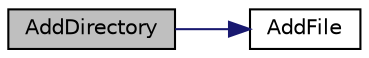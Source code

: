 digraph "AddDirectory"
{
  edge [fontname="Helvetica",fontsize="10",labelfontname="Helvetica",labelfontsize="10"];
  node [fontname="Helvetica",fontsize="10",shape=record];
  rankdir="LR";
  Node1 [label="AddDirectory",height=0.2,width=0.4,color="black", fillcolor="grey75", style="filled", fontcolor="black"];
  Node1 -> Node2 [color="midnightblue",fontsize="10",style="solid",fontname="Helvetica"];
  Node2 [label="AddFile",height=0.2,width=0.4,color="black", fillcolor="white", style="filled",URL="$class_microchip_1_1_m_p_f_s_classic_builder.html#aabf44779c0c6c813d9d25aa890fae0cf",tooltip="Adds a file to the MPFS image "];
}
